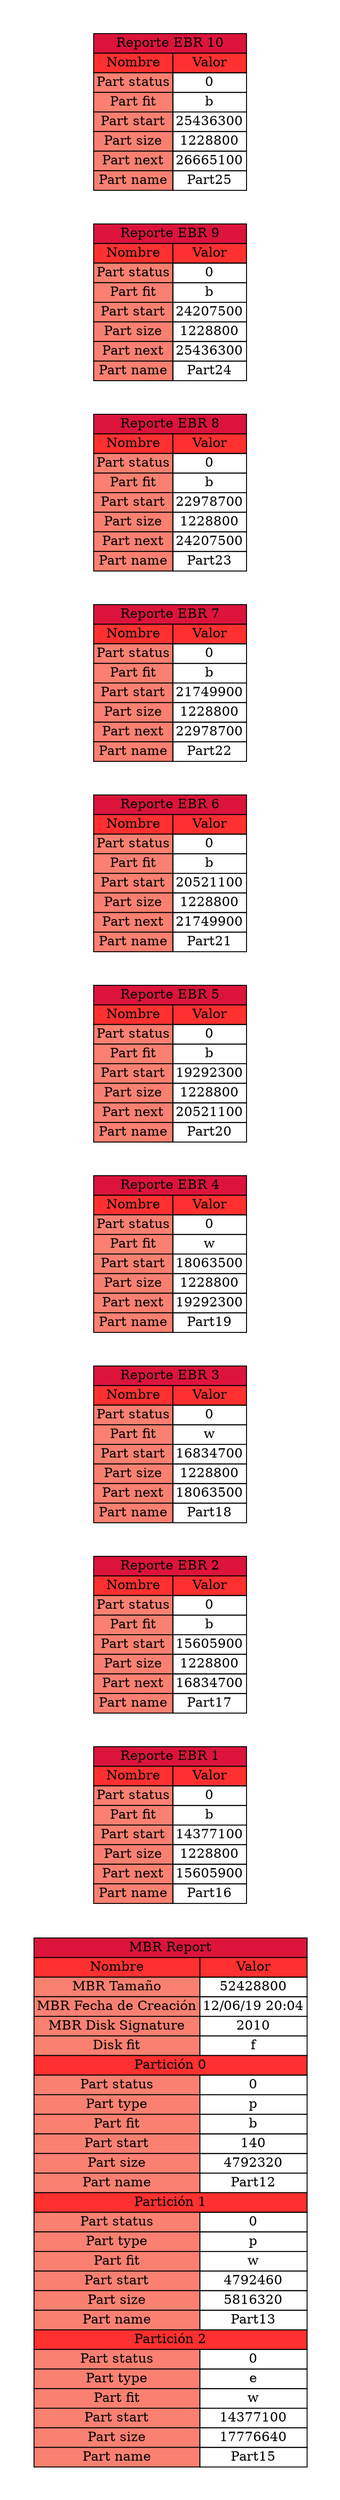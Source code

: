 digraph {
	graph[pad="0.5", nodesep="0.5", ranksep="2"]
	node [shape = plain]
	rankdir = LR
	MBR [label=<
		<table border="0" cellborder="1" cellspacing="0">
			<tr>
				<td bgcolor="crimson" colspan="2">MBR Report</td>
			</tr>
			<tr>
				<td bgcolor="firebrick1">Nombre</td>
				<td bgcolor="firebrick1">Valor</td>
			</tr>
			<tr>
				<td bgcolor="salmon">MBR Tamaño</td>
				<td>52428800</td>
			</tr>
			<tr>
				<td bgcolor="salmon">MBR Fecha de Creación</td>
				<td>12/06/19 20:04</td>
			</tr>
			<tr>
				<td bgcolor="salmon">MBR Disk Signature</td>
				<td>2010</td>
			</tr>
			<tr>
				<td bgcolor="salmon">Disk fit</td>
				<td>f</td>
			</tr>
			<tr>
				<td bgcolor="firebrick1" colspan="2">Partición 0</td>
			</tr>
			<tr>
				<td bgcolor="salmon">Part status</td>
				<td>0</td>
			</tr>
			<tr>
				<td bgcolor="salmon">Part type</td>
				<td>p</td>
			</tr>
			<tr>
				<td bgcolor="salmon">Part fit</td>
				<td>b</td>
			</tr>
			<tr>
				<td bgcolor="salmon">Part start</td>
				<td>140</td>
			</tr>
			<tr>
				<td bgcolor="salmon">Part size</td>
				<td>4792320</td>
			</tr>
			<tr>
				<td bgcolor="salmon">Part name</td>
				<td>Part12</td>
			</tr>
			<tr>
				<td bgcolor="firebrick1" colspan="2">Partición 1</td>
			</tr>
			<tr>
				<td bgcolor="salmon">Part status</td>
				<td>0</td>
			</tr>
			<tr>
				<td bgcolor="salmon">Part type</td>
				<td>p</td>
			</tr>
			<tr>
				<td bgcolor="salmon">Part fit</td>
				<td>w</td>
			</tr>
			<tr>
				<td bgcolor="salmon">Part start</td>
				<td>4792460</td>
			</tr>
			<tr>
				<td bgcolor="salmon">Part size</td>
				<td>5816320</td>
			</tr>
			<tr>
				<td bgcolor="salmon">Part name</td>
				<td>Part13</td>
			</tr>
			<tr>
				<td bgcolor="firebrick1" colspan="2">Partición 2</td>
			</tr>
			<tr>
				<td bgcolor="salmon">Part status</td>
				<td>0</td>
			</tr>
			<tr>
				<td bgcolor="salmon">Part type</td>
				<td>e</td>
			</tr>
			<tr>
				<td bgcolor="salmon">Part fit</td>
				<td>w</td>
			</tr>
			<tr>
				<td bgcolor="salmon">Part start</td>
				<td>14377100</td>
			</tr>
			<tr>
				<td bgcolor="salmon">Part size</td>
				<td>17776640</td>
			</tr>
			<tr>
				<td bgcolor="salmon">Part name</td>
				<td>Part15</td>
			</tr>
		</table>
	>]
	EBR1 [label=<
		<table border="0" cellborder="1" cellspacing="0">
			<tr>
				<td bgcolor="crimson" colspan="2">Reporte EBR 1</td>
			</tr>
			<tr>
				<td bgcolor="firebrick1">Nombre</td>
				<td bgcolor="firebrick1">Valor</td>
			</tr>
			<tr>
				<td bgcolor="salmon">Part status</td>
				<td>0</td>
			</tr>
			<tr>
				<td bgcolor="salmon">Part fit</td>
				<td>b</td>
			</tr>
			<tr>
				<td bgcolor="salmon">Part start</td>
				<td>14377100</td>
			</tr>
			<tr>
				<td bgcolor="salmon">Part size</td>
				<td>1228800</td>
			</tr>
			<tr>
				<td bgcolor="salmon">Part next</td>
				<td>15605900</td>
			</tr>
			<tr>
				<td bgcolor="salmon">Part name</td>
				<td>Part16</td>
			</tr>
		</table>
	>]
	EBR2 [label=<
		<table border="0" cellborder="1" cellspacing="0">
			<tr>
				<td bgcolor="crimson" colspan="2">Reporte EBR 2</td>
			</tr>
			<tr>
				<td bgcolor="firebrick1">Nombre</td>
				<td bgcolor="firebrick1">Valor</td>
			</tr>
			<tr>
				<td bgcolor="salmon">Part status</td>
				<td>0</td>
			</tr>
			<tr>
				<td bgcolor="salmon">Part fit</td>
				<td>b</td>
			</tr>
			<tr>
				<td bgcolor="salmon">Part start</td>
				<td>15605900</td>
			</tr>
			<tr>
				<td bgcolor="salmon">Part size</td>
				<td>1228800</td>
			</tr>
			<tr>
				<td bgcolor="salmon">Part next</td>
				<td>16834700</td>
			</tr>
			<tr>
				<td bgcolor="salmon">Part name</td>
				<td>Part17</td>
			</tr>
		</table>
	>]
	EBR3 [label=<
		<table border="0" cellborder="1" cellspacing="0">
			<tr>
				<td bgcolor="crimson" colspan="2">Reporte EBR 3</td>
			</tr>
			<tr>
				<td bgcolor="firebrick1">Nombre</td>
				<td bgcolor="firebrick1">Valor</td>
			</tr>
			<tr>
				<td bgcolor="salmon">Part status</td>
				<td>0</td>
			</tr>
			<tr>
				<td bgcolor="salmon">Part fit</td>
				<td>w</td>
			</tr>
			<tr>
				<td bgcolor="salmon">Part start</td>
				<td>16834700</td>
			</tr>
			<tr>
				<td bgcolor="salmon">Part size</td>
				<td>1228800</td>
			</tr>
			<tr>
				<td bgcolor="salmon">Part next</td>
				<td>18063500</td>
			</tr>
			<tr>
				<td bgcolor="salmon">Part name</td>
				<td>Part18</td>
			</tr>
		</table>
	>]
	EBR4 [label=<
		<table border="0" cellborder="1" cellspacing="0">
			<tr>
				<td bgcolor="crimson" colspan="2">Reporte EBR 4</td>
			</tr>
			<tr>
				<td bgcolor="firebrick1">Nombre</td>
				<td bgcolor="firebrick1">Valor</td>
			</tr>
			<tr>
				<td bgcolor="salmon">Part status</td>
				<td>0</td>
			</tr>
			<tr>
				<td bgcolor="salmon">Part fit</td>
				<td>w</td>
			</tr>
			<tr>
				<td bgcolor="salmon">Part start</td>
				<td>18063500</td>
			</tr>
			<tr>
				<td bgcolor="salmon">Part size</td>
				<td>1228800</td>
			</tr>
			<tr>
				<td bgcolor="salmon">Part next</td>
				<td>19292300</td>
			</tr>
			<tr>
				<td bgcolor="salmon">Part name</td>
				<td>Part19</td>
			</tr>
		</table>
	>]
	EBR5 [label=<
		<table border="0" cellborder="1" cellspacing="0">
			<tr>
				<td bgcolor="crimson" colspan="2">Reporte EBR 5</td>
			</tr>
			<tr>
				<td bgcolor="firebrick1">Nombre</td>
				<td bgcolor="firebrick1">Valor</td>
			</tr>
			<tr>
				<td bgcolor="salmon">Part status</td>
				<td>0</td>
			</tr>
			<tr>
				<td bgcolor="salmon">Part fit</td>
				<td>b</td>
			</tr>
			<tr>
				<td bgcolor="salmon">Part start</td>
				<td>19292300</td>
			</tr>
			<tr>
				<td bgcolor="salmon">Part size</td>
				<td>1228800</td>
			</tr>
			<tr>
				<td bgcolor="salmon">Part next</td>
				<td>20521100</td>
			</tr>
			<tr>
				<td bgcolor="salmon">Part name</td>
				<td>Part20</td>
			</tr>
		</table>
	>]
	EBR6 [label=<
		<table border="0" cellborder="1" cellspacing="0">
			<tr>
				<td bgcolor="crimson" colspan="2">Reporte EBR 6</td>
			</tr>
			<tr>
				<td bgcolor="firebrick1">Nombre</td>
				<td bgcolor="firebrick1">Valor</td>
			</tr>
			<tr>
				<td bgcolor="salmon">Part status</td>
				<td>0</td>
			</tr>
			<tr>
				<td bgcolor="salmon">Part fit</td>
				<td>b</td>
			</tr>
			<tr>
				<td bgcolor="salmon">Part start</td>
				<td>20521100</td>
			</tr>
			<tr>
				<td bgcolor="salmon">Part size</td>
				<td>1228800</td>
			</tr>
			<tr>
				<td bgcolor="salmon">Part next</td>
				<td>21749900</td>
			</tr>
			<tr>
				<td bgcolor="salmon">Part name</td>
				<td>Part21</td>
			</tr>
		</table>
	>]
	EBR7 [label=<
		<table border="0" cellborder="1" cellspacing="0">
			<tr>
				<td bgcolor="crimson" colspan="2">Reporte EBR 7</td>
			</tr>
			<tr>
				<td bgcolor="firebrick1">Nombre</td>
				<td bgcolor="firebrick1">Valor</td>
			</tr>
			<tr>
				<td bgcolor="salmon">Part status</td>
				<td>0</td>
			</tr>
			<tr>
				<td bgcolor="salmon">Part fit</td>
				<td>b</td>
			</tr>
			<tr>
				<td bgcolor="salmon">Part start</td>
				<td>21749900</td>
			</tr>
			<tr>
				<td bgcolor="salmon">Part size</td>
				<td>1228800</td>
			</tr>
			<tr>
				<td bgcolor="salmon">Part next</td>
				<td>22978700</td>
			</tr>
			<tr>
				<td bgcolor="salmon">Part name</td>
				<td>Part22</td>
			</tr>
		</table>
	>]
	EBR8 [label=<
		<table border="0" cellborder="1" cellspacing="0">
			<tr>
				<td bgcolor="crimson" colspan="2">Reporte EBR 8</td>
			</tr>
			<tr>
				<td bgcolor="firebrick1">Nombre</td>
				<td bgcolor="firebrick1">Valor</td>
			</tr>
			<tr>
				<td bgcolor="salmon">Part status</td>
				<td>0</td>
			</tr>
			<tr>
				<td bgcolor="salmon">Part fit</td>
				<td>b</td>
			</tr>
			<tr>
				<td bgcolor="salmon">Part start</td>
				<td>22978700</td>
			</tr>
			<tr>
				<td bgcolor="salmon">Part size</td>
				<td>1228800</td>
			</tr>
			<tr>
				<td bgcolor="salmon">Part next</td>
				<td>24207500</td>
			</tr>
			<tr>
				<td bgcolor="salmon">Part name</td>
				<td>Part23</td>
			</tr>
		</table>
	>]
	EBR9 [label=<
		<table border="0" cellborder="1" cellspacing="0">
			<tr>
				<td bgcolor="crimson" colspan="2">Reporte EBR 9</td>
			</tr>
			<tr>
				<td bgcolor="firebrick1">Nombre</td>
				<td bgcolor="firebrick1">Valor</td>
			</tr>
			<tr>
				<td bgcolor="salmon">Part status</td>
				<td>0</td>
			</tr>
			<tr>
				<td bgcolor="salmon">Part fit</td>
				<td>b</td>
			</tr>
			<tr>
				<td bgcolor="salmon">Part start</td>
				<td>24207500</td>
			</tr>
			<tr>
				<td bgcolor="salmon">Part size</td>
				<td>1228800</td>
			</tr>
			<tr>
				<td bgcolor="salmon">Part next</td>
				<td>25436300</td>
			</tr>
			<tr>
				<td bgcolor="salmon">Part name</td>
				<td>Part24</td>
			</tr>
		</table>
	>]
	EBR10 [label=<
		<table border="0" cellborder="1" cellspacing="0">
			<tr>
				<td bgcolor="crimson" colspan="2">Reporte EBR 10</td>
			</tr>
			<tr>
				<td bgcolor="firebrick1">Nombre</td>
				<td bgcolor="firebrick1">Valor</td>
			</tr>
			<tr>
				<td bgcolor="salmon">Part status</td>
				<td>0</td>
			</tr>
			<tr>
				<td bgcolor="salmon">Part fit</td>
				<td>b</td>
			</tr>
			<tr>
				<td bgcolor="salmon">Part start</td>
				<td>25436300</td>
			</tr>
			<tr>
				<td bgcolor="salmon">Part size</td>
				<td>1228800</td>
			</tr>
			<tr>
				<td bgcolor="salmon">Part next</td>
				<td>26665100</td>
			</tr>
			<tr>
				<td bgcolor="salmon">Part name</td>
				<td>Part25</td>
			</tr>
		</table>
	>]
}